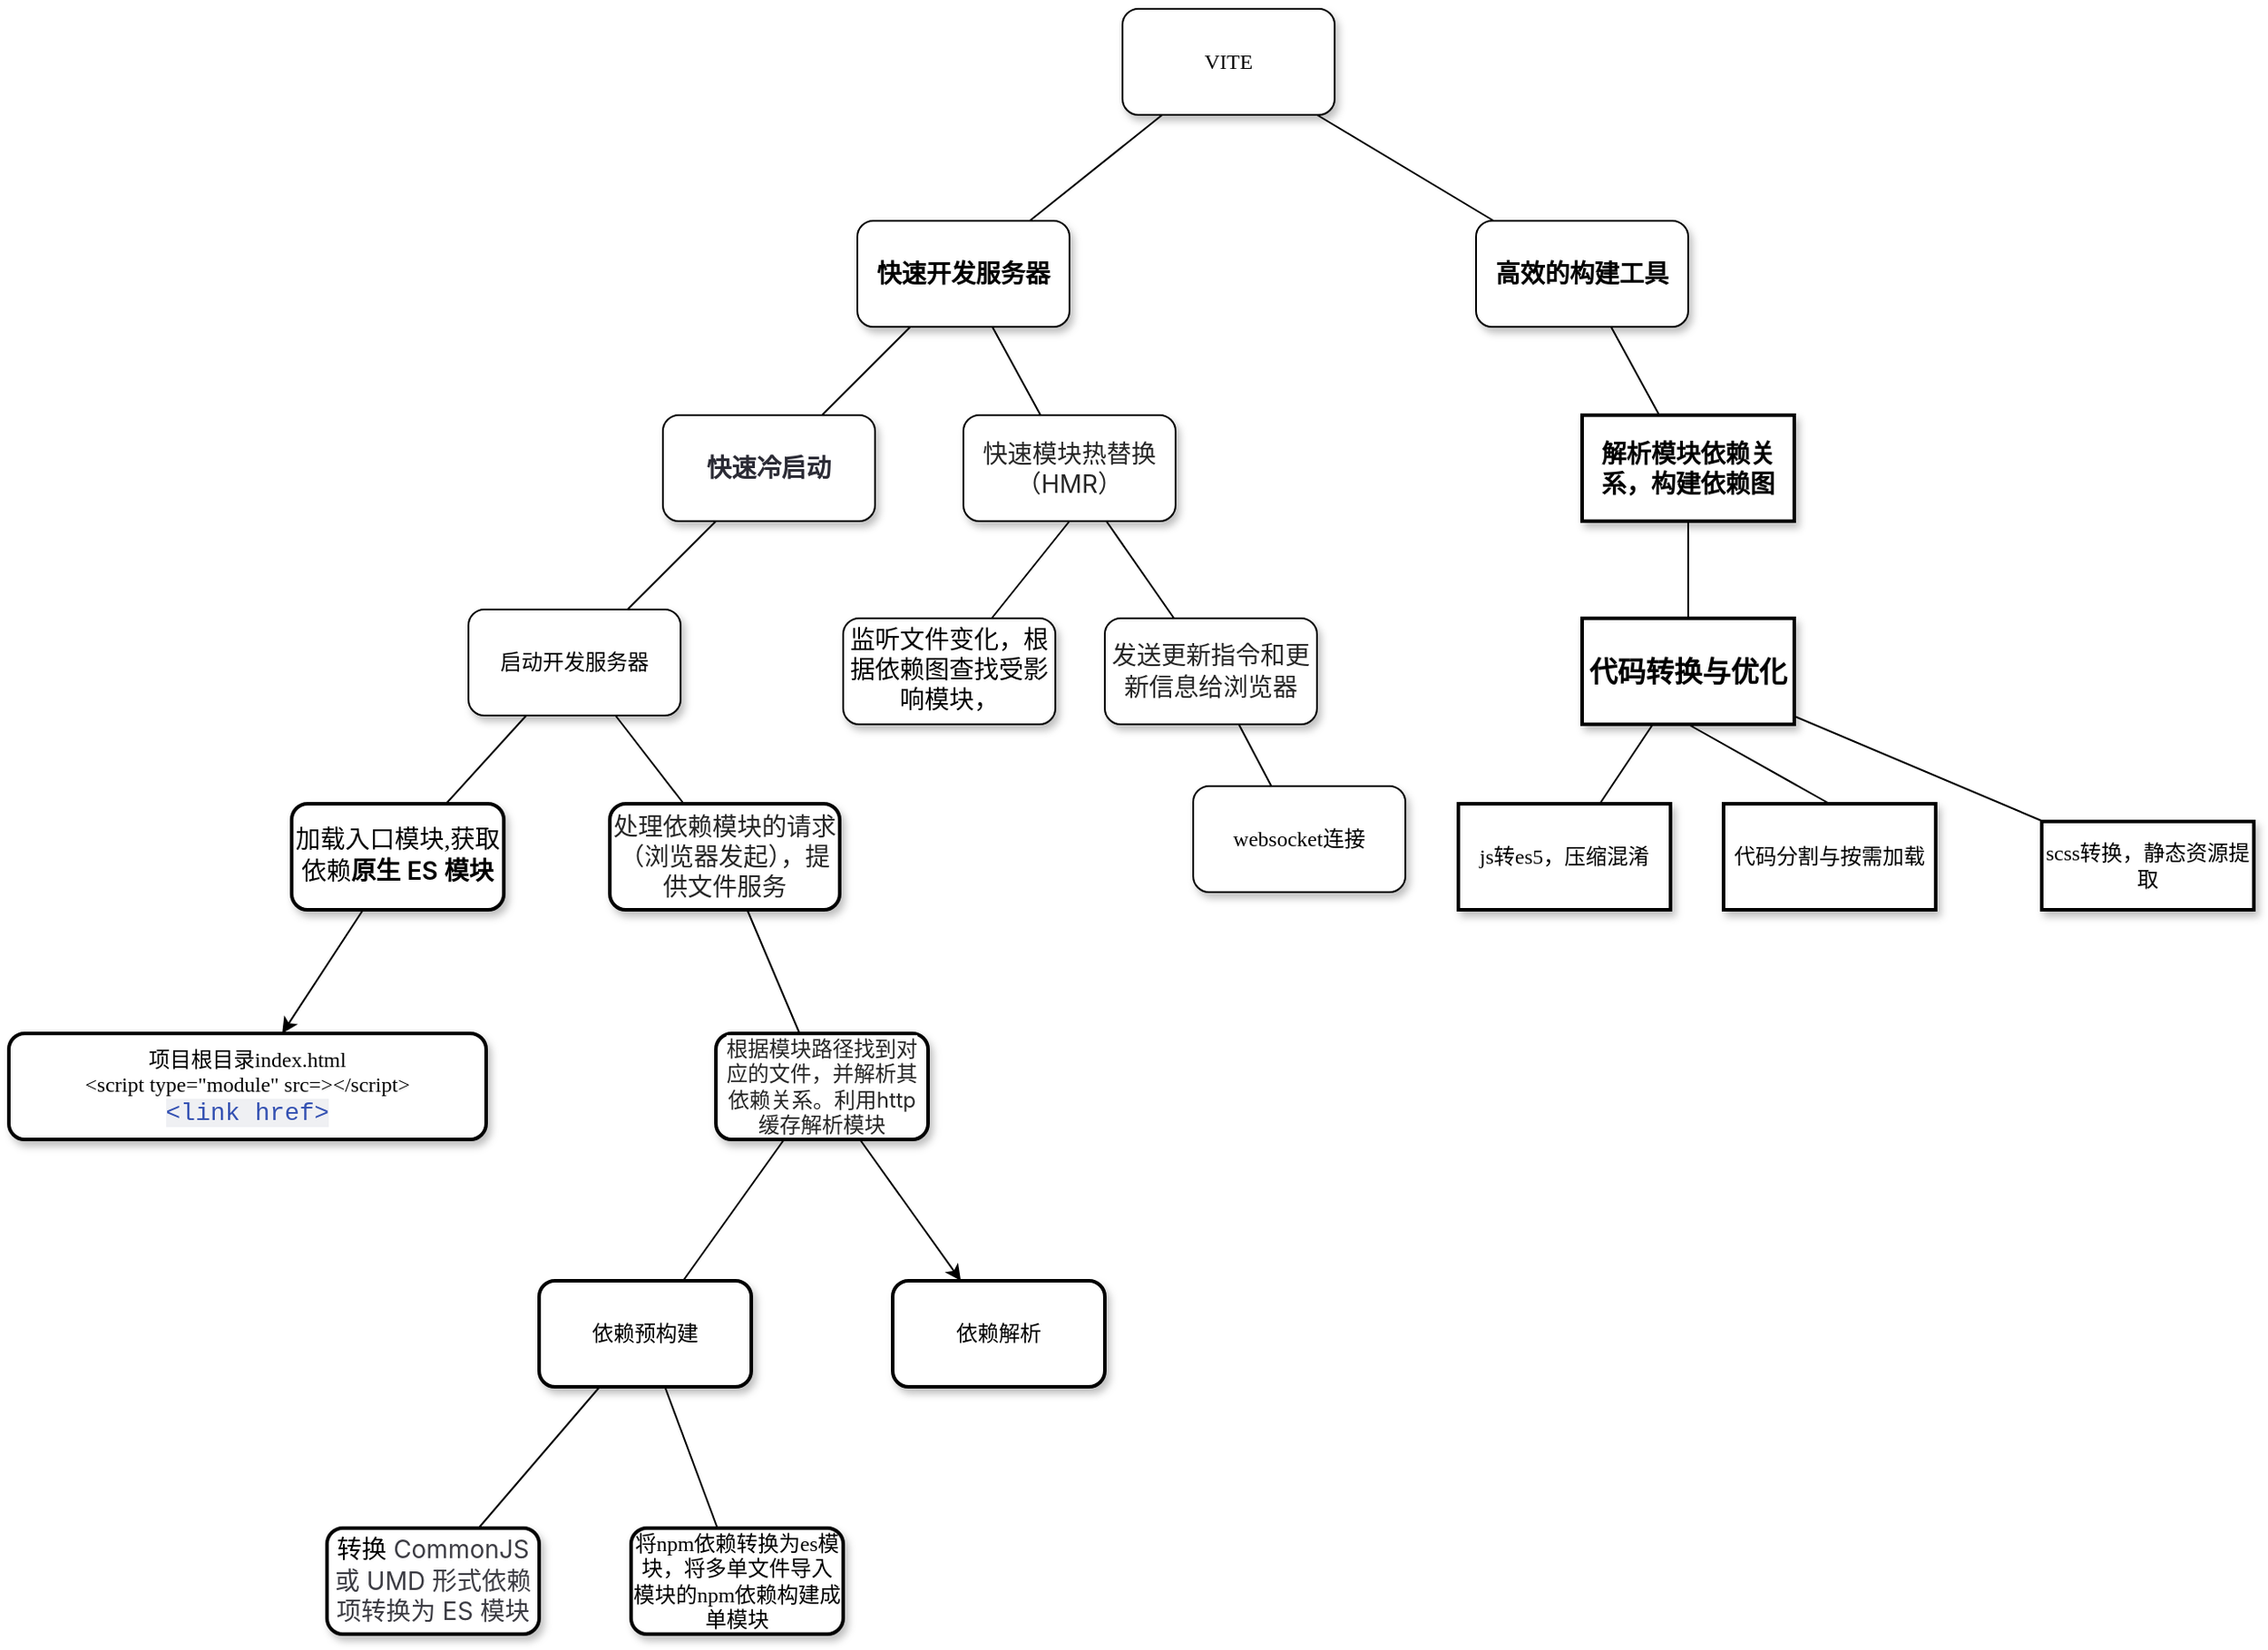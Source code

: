 <mxfile version="24.8.6">
  <diagram name="Page-1" id="10a91c8b-09ff-31b1-d368-03940ed4cc9e">
    <mxGraphModel dx="2256" dy="704" grid="1" gridSize="10" guides="1" tooltips="1" connect="1" arrows="1" fold="1" page="1" pageScale="1" pageWidth="1100" pageHeight="850" background="none" math="0" shadow="0">
      <root>
        <mxCell id="0" />
        <mxCell id="1" parent="0" />
        <mxCell id="62893188c0fa7362-1" value="VITE" style="whiteSpace=wrap;html=1;rounded=1;shadow=1;labelBackgroundColor=none;strokeWidth=1;fontFamily=Verdana;fontSize=12;align=center;" parent="1" vertex="1">
          <mxGeometry x="580" y="50" width="120" height="60" as="geometry" />
        </mxCell>
        <mxCell id="62893188c0fa7362-2" value="&lt;span style=&quot;-webkit-font-smoothing: antialiased; box-sizing: border-box; -webkit-tap-highlight-color: rgba(0, 0, 0, 0); font-weight: 600; color: initial; line-height: var(--md-box-samantha-normal-text-line-height); overflow-anchor: auto; font-family: Inter, -apple-system, &amp;quot;system-ui&amp;quot;, &amp;quot;Segoe UI&amp;quot;, &amp;quot;SF Pro SC&amp;quot;, &amp;quot;SF Pro Display&amp;quot;, &amp;quot;SF Pro Icons&amp;quot;, &amp;quot;PingFang SC&amp;quot;, &amp;quot;Hiragino Sans GB&amp;quot;, &amp;quot;Microsoft YaHei&amp;quot;, &amp;quot;Helvetica Neue&amp;quot;, Helvetica, Arial, sans-serif; text-align: left; background-color: rgb(255, 255, 255);&quot;&gt;&lt;font style=&quot;font-size: 14px;&quot;&gt;快速开发服务器&lt;/font&gt;&lt;/span&gt;" style="whiteSpace=wrap;html=1;rounded=1;shadow=1;labelBackgroundColor=none;strokeWidth=1;fontFamily=Verdana;fontSize=12;align=center;" parent="1" vertex="1">
          <mxGeometry x="430" y="170" width="120" height="60" as="geometry" />
        </mxCell>
        <mxCell id="62893188c0fa7362-3" value="&lt;span style=&quot;-webkit-font-smoothing: antialiased; box-sizing: border-box; -webkit-tap-highlight-color: rgba(0, 0, 0, 0); font-weight: 600; color: initial; line-height: var(--md-box-samantha-normal-text-line-height); overflow-anchor: auto; font-family: Inter, -apple-system, &amp;quot;system-ui&amp;quot;, &amp;quot;Segoe UI&amp;quot;, &amp;quot;SF Pro SC&amp;quot;, &amp;quot;SF Pro Display&amp;quot;, &amp;quot;SF Pro Icons&amp;quot;, &amp;quot;PingFang SC&amp;quot;, &amp;quot;Hiragino Sans GB&amp;quot;, &amp;quot;Microsoft YaHei&amp;quot;, &amp;quot;Helvetica Neue&amp;quot;, Helvetica, Arial, sans-serif; text-align: left; background-color: rgb(255, 255, 255);&quot;&gt;&lt;font style=&quot;font-size: 14px;&quot;&gt;高效的构建工具&lt;/font&gt;&lt;/span&gt;" style="whiteSpace=wrap;html=1;rounded=1;shadow=1;labelBackgroundColor=none;strokeWidth=1;fontFamily=Verdana;fontSize=12;align=center;" parent="1" vertex="1">
          <mxGeometry x="780" y="170" width="120" height="60" as="geometry" />
        </mxCell>
        <mxCell id="62893188c0fa7362-4" value="" style="rounded=0;html=1;labelBackgroundColor=none;startArrow=none;startFill=0;startSize=5;endArrow=none;endFill=0;endSize=5;jettySize=auto;orthogonalLoop=1;strokeWidth=1;fontFamily=Verdana;fontSize=12" parent="1" source="62893188c0fa7362-1" target="62893188c0fa7362-3" edge="1">
          <mxGeometry x="-0.3" y="13" relative="1" as="geometry">
            <mxPoint as="offset" />
          </mxGeometry>
        </mxCell>
        <mxCell id="62893188c0fa7362-5" value="" style="rounded=0;html=1;labelBackgroundColor=none;startArrow=none;startFill=0;startSize=5;endArrow=none;endFill=0;endSize=5;jettySize=auto;orthogonalLoop=1;strokeWidth=1;fontFamily=Verdana;fontSize=12" parent="1" source="62893188c0fa7362-1" target="62893188c0fa7362-2" edge="1">
          <mxGeometry x="-0.353" y="-11" relative="1" as="geometry">
            <mxPoint as="offset" />
          </mxGeometry>
        </mxCell>
        <mxCell id="62893188c0fa7362-8" value="&lt;span style=&quot;--un-rotate: 0; --un-rotate-x: 0; --un-rotate-y: 0; --un-rotate-z: 0; --un-scale-x: 1; --un-scale-y: 1; --un-scale-z: 1; --un-skew-x: 0; --un-skew-y: 0; --un-translate-x: 0; --un-translate-y: 0; --un-translate-z: 0; --un-pan-x: ; --un-pan-y: ; --un-pinch-zoom: ; --un-scroll-snap-strictness: proximity; --un-ordinal: ; --un-slashed-zero: ; --un-numeric-figure: ; --un-numeric-spacing: ; --un-numeric-fraction: ; --un-border-spacing-x: 0; --un-border-spacing-y: 0; --un-ring-offset-shadow: 0 0 transparent; --un-ring-shadow: 0 0 transparent; --un-shadow-inset: ; --un-shadow: 0 0 transparent; --un-ring-inset: ; --un-ring-offset-width: 0px; --un-ring-offset-color: #fff; --un-ring-width: 0px; --un-ring-color: rgba(147,197,253,.5); --un-blur: ; --un-brightness: ; --un-contrast: ; --un-drop-shadow: ; --un-grayscale: ; --un-hue-rotate: ; --un-invert: ; --un-saturate: ; --un-sepia: ; --un-backdrop-blur: ; --un-backdrop-brightness: ; --un-backdrop-contrast: ; --un-backdrop-grayscale: ; --un-backdrop-hue-rotate: ; --un-backdrop-invert: ; --un-backdrop-opacity: ; --un-backdrop-saturate: ; --un-backdrop-sepia: ; box-sizing: border-box; font-weight: 600; color: rgb(44, 44, 54); font-family: -apple-system, &amp;quot;system-ui&amp;quot;, &amp;quot;Segoe UI&amp;quot;, &amp;quot;Noto Sans&amp;quot;, Helvetica, Arial, sans-serif, &amp;quot;Apple Color Emoji&amp;quot;, &amp;quot;Segoe UI Emoji&amp;quot;; letter-spacing: 0.08px; text-align: left; background-color: rgb(255, 255, 255);&quot; data-spm-anchor-id=&quot;5176.281.0.i6.297c5d27ZNSkjN&quot;&gt;&lt;font style=&quot;font-size: 14px;&quot;&gt;快速冷启动&lt;/font&gt;&lt;/span&gt;" style="whiteSpace=wrap;html=1;rounded=1;shadow=1;labelBackgroundColor=none;strokeWidth=1;fontFamily=Verdana;fontSize=12;align=center;" parent="1" vertex="1">
          <mxGeometry x="320" y="280" width="120" height="60" as="geometry" />
        </mxCell>
        <mxCell id="yHctsX7cKEwODxLjcGEp-7" style="rounded=0;orthogonalLoop=1;jettySize=auto;html=1;exitX=0.5;exitY=1;exitDx=0;exitDy=0;endArrow=none;endFill=0;" parent="1" source="62893188c0fa7362-9" target="yHctsX7cKEwODxLjcGEp-3" edge="1">
          <mxGeometry relative="1" as="geometry" />
        </mxCell>
        <mxCell id="yHctsX7cKEwODxLjcGEp-11" value="" style="rounded=0;orthogonalLoop=1;jettySize=auto;html=1;endArrow=none;endFill=0;" parent="1" source="62893188c0fa7362-9" target="yHctsX7cKEwODxLjcGEp-10" edge="1">
          <mxGeometry relative="1" as="geometry" />
        </mxCell>
        <mxCell id="62893188c0fa7362-9" value="&lt;span style=&quot;color: rgba(0, 0, 0, 0.85); font-family: Inter, -apple-system, &amp;quot;system-ui&amp;quot;, &amp;quot;Segoe UI&amp;quot;, &amp;quot;SF Pro SC&amp;quot;, &amp;quot;SF Pro Display&amp;quot;, &amp;quot;SF Pro Icons&amp;quot;, &amp;quot;PingFang SC&amp;quot;, &amp;quot;Hiragino Sans GB&amp;quot;, &amp;quot;Microsoft YaHei&amp;quot;, &amp;quot;Helvetica Neue&amp;quot;, Helvetica, Arial, sans-serif; text-align: left; background-color: rgb(255, 255, 255);&quot;&gt;&lt;font style=&quot;font-size: 14px;&quot;&gt;快速模块热替换（HMR）&lt;/font&gt;&lt;/span&gt;" style="whiteSpace=wrap;html=1;rounded=1;shadow=1;labelBackgroundColor=none;strokeWidth=1;fontFamily=Verdana;fontSize=12;align=center;" parent="1" vertex="1">
          <mxGeometry x="490" y="280" width="120" height="60" as="geometry" />
        </mxCell>
        <mxCell id="yHctsX7cKEwODxLjcGEp-15" value="" style="rounded=0;orthogonalLoop=1;jettySize=auto;html=1;endArrow=none;endFill=0;" parent="1" source="62893188c0fa7362-10" target="yHctsX7cKEwODxLjcGEp-14" edge="1">
          <mxGeometry relative="1" as="geometry" />
        </mxCell>
        <mxCell id="62893188c0fa7362-10" value="&lt;span style=&quot;-webkit-font-smoothing: antialiased; box-sizing: border-box; -webkit-tap-highlight-color: rgba(0, 0, 0, 0); font-weight: 600; color: initial; line-height: var(--md-box-samantha-normal-text-line-height); overflow-anchor: auto; font-family: Inter, -apple-system, &amp;quot;system-ui&amp;quot;, &amp;quot;Segoe UI&amp;quot;, &amp;quot;SF Pro SC&amp;quot;, &amp;quot;SF Pro Display&amp;quot;, &amp;quot;SF Pro Icons&amp;quot;, &amp;quot;PingFang SC&amp;quot;, &amp;quot;Hiragino Sans GB&amp;quot;, &amp;quot;Microsoft YaHei&amp;quot;, &amp;quot;Helvetica Neue&amp;quot;, Helvetica, Arial, sans-serif; text-align: left; background-color: rgb(255, 255, 255);&quot;&gt;&lt;font style=&quot;font-size: 14px;&quot;&gt;解析模块依赖关系，构建依赖图&lt;/font&gt;&lt;/span&gt;" style="whiteSpace=wrap;html=1;rounded=0;shadow=1;labelBackgroundColor=none;strokeWidth=2;fontFamily=Verdana;fontSize=12;align=center;" parent="1" vertex="1">
          <mxGeometry x="840" y="280" width="120" height="60" as="geometry" />
        </mxCell>
        <mxCell id="62893188c0fa7362-12" value="&lt;span&gt;启动开发服务器&lt;/span&gt;" style="whiteSpace=wrap;html=1;rounded=1;shadow=1;labelBackgroundColor=none;strokeWidth=1;fontFamily=Verdana;fontSize=12;align=center;" parent="1" vertex="1">
          <mxGeometry x="210" y="390" width="120" height="60" as="geometry" />
        </mxCell>
        <mxCell id="62893188c0fa7362-14" value="" style="rounded=0;html=1;labelBackgroundColor=none;startArrow=none;startFill=0;startSize=5;endArrow=none;endFill=0;endSize=5;jettySize=auto;orthogonalLoop=1;strokeWidth=1;fontFamily=Verdana;fontSize=12" parent="1" source="62893188c0fa7362-2" target="62893188c0fa7362-8" edge="1">
          <mxGeometry x="-0.2" y="-14" relative="1" as="geometry">
            <mxPoint as="offset" />
          </mxGeometry>
        </mxCell>
        <mxCell id="62893188c0fa7362-15" value="" style="rounded=0;html=1;labelBackgroundColor=none;startArrow=none;startFill=0;startSize=5;endArrow=none;endFill=0;endSize=5;jettySize=auto;orthogonalLoop=1;strokeWidth=1;fontFamily=Verdana;fontSize=12" parent="1" source="62893188c0fa7362-2" target="62893188c0fa7362-9" edge="1">
          <mxGeometry x="-0.2" y="14" relative="1" as="geometry">
            <mxPoint as="offset" />
          </mxGeometry>
        </mxCell>
        <mxCell id="62893188c0fa7362-16" value="" style="rounded=0;html=1;labelBackgroundColor=none;startArrow=none;startFill=0;startSize=5;endArrow=none;endFill=0;endSize=5;jettySize=auto;orthogonalLoop=1;strokeWidth=1;fontFamily=Verdana;fontSize=12" parent="1" source="62893188c0fa7362-3" target="62893188c0fa7362-10" edge="1">
          <mxGeometry x="-0.261" y="-13" relative="1" as="geometry">
            <mxPoint as="offset" />
          </mxGeometry>
        </mxCell>
        <mxCell id="62893188c0fa7362-18" value="" style="rounded=0;html=1;labelBackgroundColor=none;startArrow=none;startFill=0;startSize=5;endArrow=none;endFill=0;endSize=5;jettySize=auto;orthogonalLoop=1;strokeWidth=1;fontFamily=Verdana;fontSize=12" parent="1" source="62893188c0fa7362-8" target="62893188c0fa7362-12" edge="1">
          <mxGeometry x="-0.217" y="-14" relative="1" as="geometry">
            <mxPoint as="offset" />
          </mxGeometry>
        </mxCell>
        <mxCell id="5Hu--Ve8GHNzu-1RMvdn-2" value="" style="rounded=0;orthogonalLoop=1;jettySize=auto;html=1;" edge="1" parent="1" source="62893188c0fa7362-20" target="5Hu--Ve8GHNzu-1RMvdn-1">
          <mxGeometry relative="1" as="geometry" />
        </mxCell>
        <mxCell id="62893188c0fa7362-20" value="&lt;font style=&quot;font-size: 14px;&quot;&gt;加载入口模块,获取依赖&lt;span style=&quot;-webkit-font-smoothing: antialiased; box-sizing: border-box; -webkit-tap-highlight-color: rgba(0, 0, 0, 0); font-weight: 600; color: initial; line-height: var(--md-box-samantha-normal-text-line-height); overflow-anchor: auto; font-family: Inter, -apple-system, &amp;quot;system-ui&amp;quot;, &amp;quot;Segoe UI&amp;quot;, &amp;quot;SF Pro SC&amp;quot;, &amp;quot;SF Pro Display&amp;quot;, &amp;quot;SF Pro Icons&amp;quot;, &amp;quot;PingFang SC&amp;quot;, &amp;quot;Hiragino Sans GB&amp;quot;, &amp;quot;Microsoft YaHei&amp;quot;, &amp;quot;Helvetica Neue&amp;quot;, Helvetica, Arial, sans-serif; text-align: left; background-color: rgb(255, 255, 255);&quot;&gt;原生 ES 模块&lt;/span&gt;&lt;/font&gt;" style="whiteSpace=wrap;html=1;rounded=1;shadow=1;labelBackgroundColor=none;strokeWidth=2;fontFamily=Verdana;fontSize=12;align=center;" parent="1" vertex="1">
          <mxGeometry x="110" y="500" width="120" height="60" as="geometry" />
        </mxCell>
        <mxCell id="yHctsX7cKEwODxLjcGEp-2" value="" style="rounded=0;orthogonalLoop=1;jettySize=auto;html=1;endArrow=none;endFill=0;" parent="1" source="62893188c0fa7362-21" target="yHctsX7cKEwODxLjcGEp-1" edge="1">
          <mxGeometry relative="1" as="geometry" />
        </mxCell>
        <mxCell id="62893188c0fa7362-21" value="&lt;span style=&quot;color: rgba(0, 0, 0, 0.85); font-family: Inter, -apple-system, &amp;quot;system-ui&amp;quot;, &amp;quot;Segoe UI&amp;quot;, &amp;quot;SF Pro SC&amp;quot;, &amp;quot;SF Pro Display&amp;quot;, &amp;quot;SF Pro Icons&amp;quot;, &amp;quot;PingFang SC&amp;quot;, &amp;quot;Hiragino Sans GB&amp;quot;, &amp;quot;Microsoft YaHei&amp;quot;, &amp;quot;Helvetica Neue&amp;quot;, Helvetica, Arial, sans-serif; text-align: left; background-color: rgb(255, 255, 255);&quot;&gt;&lt;font style=&quot;font-size: 14px;&quot;&gt;处理依赖模块的请求（浏览器发起），提供文件服务&lt;/font&gt;&lt;/span&gt;" style="whiteSpace=wrap;html=1;rounded=1;shadow=1;labelBackgroundColor=none;strokeWidth=2;fontFamily=Verdana;fontSize=12;align=center;" parent="1" vertex="1">
          <mxGeometry x="290" y="500" width="130" height="60" as="geometry" />
        </mxCell>
        <mxCell id="62893188c0fa7362-24" value="" style="rounded=0;html=1;labelBackgroundColor=none;startArrow=none;startFill=0;startSize=5;endArrow=none;endFill=0;endSize=5;jettySize=auto;orthogonalLoop=1;strokeWidth=1;fontFamily=Verdana;fontSize=12" parent="1" source="62893188c0fa7362-12" target="62893188c0fa7362-20" edge="1">
          <mxGeometry x="0.137" y="-16" relative="1" as="geometry">
            <mxPoint as="offset" />
          </mxGeometry>
        </mxCell>
        <mxCell id="62893188c0fa7362-25" value="" style="rounded=0;html=1;labelBackgroundColor=none;startArrow=none;startFill=0;startSize=5;endArrow=none;endFill=0;endSize=5;jettySize=auto;orthogonalLoop=1;strokeWidth=1;fontFamily=Verdana;fontSize=12" parent="1" source="62893188c0fa7362-12" target="62893188c0fa7362-21" edge="1">
          <mxGeometry x="0.137" y="16" relative="1" as="geometry">
            <mxPoint as="offset" />
          </mxGeometry>
        </mxCell>
        <mxCell id="5Hu--Ve8GHNzu-1RMvdn-4" value="" style="rounded=0;orthogonalLoop=1;jettySize=auto;html=1;endArrow=none;endFill=0;" edge="1" parent="1" source="yHctsX7cKEwODxLjcGEp-1" target="5Hu--Ve8GHNzu-1RMvdn-3">
          <mxGeometry relative="1" as="geometry" />
        </mxCell>
        <mxCell id="5Hu--Ve8GHNzu-1RMvdn-6" value="" style="rounded=0;orthogonalLoop=1;jettySize=auto;html=1;" edge="1" parent="1" source="yHctsX7cKEwODxLjcGEp-1" target="5Hu--Ve8GHNzu-1RMvdn-5">
          <mxGeometry relative="1" as="geometry" />
        </mxCell>
        <mxCell id="yHctsX7cKEwODxLjcGEp-1" value="&lt;span style=&quot;color: rgba(0, 0, 0, 0.85); font-family: Inter, -apple-system, &amp;quot;system-ui&amp;quot;, &amp;quot;Segoe UI&amp;quot;, &amp;quot;SF Pro SC&amp;quot;, &amp;quot;SF Pro Display&amp;quot;, &amp;quot;SF Pro Icons&amp;quot;, &amp;quot;PingFang SC&amp;quot;, &amp;quot;Hiragino Sans GB&amp;quot;, &amp;quot;Microsoft YaHei&amp;quot;, &amp;quot;Helvetica Neue&amp;quot;, Helvetica, Arial, sans-serif; text-align: left; background-color: rgb(255, 255, 255);&quot;&gt;&lt;font style=&quot;font-size: 12px;&quot;&gt;根据模块路径找到对应的文件，并解析其依赖关系。利用http缓存解析模块&lt;/font&gt;&lt;/span&gt;" style="whiteSpace=wrap;html=1;fontFamily=Verdana;rounded=1;shadow=1;labelBackgroundColor=none;strokeWidth=2;" parent="1" vertex="1">
          <mxGeometry x="350" y="630" width="120" height="60" as="geometry" />
        </mxCell>
        <mxCell id="yHctsX7cKEwODxLjcGEp-3" value="&lt;font style=&quot;font-size: 14px;&quot;&gt;监听文件变化，根据依赖图查找受影响模块，&lt;/font&gt;" style="whiteSpace=wrap;html=1;fontFamily=Verdana;rounded=1;shadow=1;labelBackgroundColor=none;strokeWidth=1;" parent="1" vertex="1">
          <mxGeometry x="422" y="395" width="120" height="60" as="geometry" />
        </mxCell>
        <mxCell id="yHctsX7cKEwODxLjcGEp-13" value="" style="rounded=0;orthogonalLoop=1;jettySize=auto;html=1;endArrow=none;endFill=0;" parent="1" source="yHctsX7cKEwODxLjcGEp-10" target="yHctsX7cKEwODxLjcGEp-12" edge="1">
          <mxGeometry relative="1" as="geometry" />
        </mxCell>
        <mxCell id="yHctsX7cKEwODxLjcGEp-10" value="&lt;font style=&quot;font-size: 14px;&quot;&gt;&lt;span style=&quot;color: rgba(0, 0, 0, 0.85); font-family: Inter, -apple-system, &amp;quot;system-ui&amp;quot;, &amp;quot;Segoe UI&amp;quot;, &amp;quot;SF Pro SC&amp;quot;, &amp;quot;SF Pro Display&amp;quot;, &amp;quot;SF Pro Icons&amp;quot;, &amp;quot;PingFang SC&amp;quot;, &amp;quot;Hiragino Sans GB&amp;quot;, &amp;quot;Microsoft YaHei&amp;quot;, &amp;quot;Helvetica Neue&amp;quot;, Helvetica, Arial, sans-serif; text-align: left; background-color: rgb(255, 255, 255);&quot;&gt;发送更新指令和更新信息给浏览器&lt;/span&gt;&lt;/font&gt;" style="whiteSpace=wrap;html=1;fontFamily=Verdana;rounded=1;shadow=1;labelBackgroundColor=none;strokeWidth=1;" parent="1" vertex="1">
          <mxGeometry x="570" y="395" width="120" height="60" as="geometry" />
        </mxCell>
        <mxCell id="yHctsX7cKEwODxLjcGEp-12" value="websocket连接" style="whiteSpace=wrap;html=1;fontFamily=Verdana;rounded=1;shadow=1;labelBackgroundColor=none;strokeWidth=1;" parent="1" vertex="1">
          <mxGeometry x="620" y="490" width="120" height="60" as="geometry" />
        </mxCell>
        <mxCell id="yHctsX7cKEwODxLjcGEp-18" value="" style="rounded=0;orthogonalLoop=1;jettySize=auto;html=1;endArrow=none;endFill=0;" parent="1" source="yHctsX7cKEwODxLjcGEp-14" target="yHctsX7cKEwODxLjcGEp-16" edge="1">
          <mxGeometry relative="1" as="geometry" />
        </mxCell>
        <mxCell id="yHctsX7cKEwODxLjcGEp-22" value="" style="rounded=0;orthogonalLoop=1;jettySize=auto;html=1;endArrow=none;endFill=0;" parent="1" source="yHctsX7cKEwODxLjcGEp-14" target="yHctsX7cKEwODxLjcGEp-21" edge="1">
          <mxGeometry relative="1" as="geometry" />
        </mxCell>
        <mxCell id="yHctsX7cKEwODxLjcGEp-26" style="rounded=0;orthogonalLoop=1;jettySize=auto;html=1;exitX=0.5;exitY=1;exitDx=0;exitDy=0;entryX=0.5;entryY=0;entryDx=0;entryDy=0;endArrow=none;endFill=0;" parent="1" source="yHctsX7cKEwODxLjcGEp-14" target="yHctsX7cKEwODxLjcGEp-23" edge="1">
          <mxGeometry relative="1" as="geometry" />
        </mxCell>
        <mxCell id="yHctsX7cKEwODxLjcGEp-14" value="&lt;span style=&quot;-webkit-font-smoothing: antialiased; box-sizing: border-box; -webkit-tap-highlight-color: rgba(0, 0, 0, 0); font-weight: 600; color: initial; font-size: 16px; line-height: var(--md-box-samantha-normal-text-line-height); overflow-anchor: auto; font-family: Inter, -apple-system, &amp;quot;system-ui&amp;quot;, &amp;quot;Segoe UI&amp;quot;, &amp;quot;SF Pro SC&amp;quot;, &amp;quot;SF Pro Display&amp;quot;, &amp;quot;SF Pro Icons&amp;quot;, &amp;quot;PingFang SC&amp;quot;, &amp;quot;Hiragino Sans GB&amp;quot;, &amp;quot;Microsoft YaHei&amp;quot;, &amp;quot;Helvetica Neue&amp;quot;, Helvetica, Arial, sans-serif; text-align: left; background-color: rgb(255, 255, 255);&quot;&gt;代码转换与优化&lt;/span&gt;" style="whiteSpace=wrap;html=1;fontFamily=Verdana;rounded=0;shadow=1;labelBackgroundColor=none;strokeWidth=2;" parent="1" vertex="1">
          <mxGeometry x="840" y="395" width="120" height="60" as="geometry" />
        </mxCell>
        <mxCell id="yHctsX7cKEwODxLjcGEp-16" value="js转es5，压缩混淆" style="whiteSpace=wrap;html=1;fontFamily=Verdana;rounded=0;shadow=1;labelBackgroundColor=none;strokeWidth=2;" parent="1" vertex="1">
          <mxGeometry x="770" y="500" width="120" height="60" as="geometry" />
        </mxCell>
        <mxCell id="yHctsX7cKEwODxLjcGEp-21" value="scss转换，静态资源提取" style="whiteSpace=wrap;html=1;fontFamily=Verdana;rounded=0;shadow=1;labelBackgroundColor=none;strokeWidth=2;" parent="1" vertex="1">
          <mxGeometry x="1100" y="510" width="120" height="50" as="geometry" />
        </mxCell>
        <mxCell id="yHctsX7cKEwODxLjcGEp-23" value="代码分割与按需加载" style="whiteSpace=wrap;html=1;fontFamily=Verdana;rounded=0;shadow=1;labelBackgroundColor=none;strokeWidth=2;" parent="1" vertex="1">
          <mxGeometry x="920" y="500" width="120" height="60" as="geometry" />
        </mxCell>
        <mxCell id="5Hu--Ve8GHNzu-1RMvdn-1" value="项目根目录index.html&lt;div&gt;&amp;lt;script type=&quot;module&quot; src=&amp;gt;&amp;lt;/script&amp;gt;&lt;/div&gt;&lt;div&gt;&lt;span style=&quot;color: rgb(52, 81, 178); font-family: ui-monospace, Menlo, Monaco, Consolas, &amp;quot;Liberation Mono&amp;quot;, &amp;quot;Courier New&amp;quot;, monospace; font-size: 14px; text-align: start; background-color: rgba(142, 150, 170, 0.14);&quot;&gt;&amp;lt;link href&amp;gt;&lt;/span&gt;&lt;/div&gt;" style="whiteSpace=wrap;html=1;fontFamily=Verdana;rounded=1;shadow=1;labelBackgroundColor=none;strokeWidth=2;" vertex="1" parent="1">
          <mxGeometry x="-50" y="630" width="270" height="60" as="geometry" />
        </mxCell>
        <mxCell id="5Hu--Ve8GHNzu-1RMvdn-8" value="" style="rounded=0;orthogonalLoop=1;jettySize=auto;html=1;endArrow=none;endFill=0;" edge="1" parent="1" source="5Hu--Ve8GHNzu-1RMvdn-3" target="5Hu--Ve8GHNzu-1RMvdn-7">
          <mxGeometry relative="1" as="geometry" />
        </mxCell>
        <mxCell id="5Hu--Ve8GHNzu-1RMvdn-10" value="" style="rounded=0;orthogonalLoop=1;jettySize=auto;html=1;endArrow=none;endFill=0;" edge="1" parent="1" source="5Hu--Ve8GHNzu-1RMvdn-3" target="5Hu--Ve8GHNzu-1RMvdn-9">
          <mxGeometry relative="1" as="geometry" />
        </mxCell>
        <mxCell id="5Hu--Ve8GHNzu-1RMvdn-3" value="依赖预构建" style="whiteSpace=wrap;html=1;fontFamily=Verdana;rounded=1;shadow=1;labelBackgroundColor=none;strokeWidth=2;" vertex="1" parent="1">
          <mxGeometry x="250" y="770" width="120" height="60" as="geometry" />
        </mxCell>
        <mxCell id="5Hu--Ve8GHNzu-1RMvdn-5" value="依赖解析" style="whiteSpace=wrap;html=1;fontFamily=Verdana;rounded=1;shadow=1;labelBackgroundColor=none;strokeWidth=2;" vertex="1" parent="1">
          <mxGeometry x="450" y="770" width="120" height="60" as="geometry" />
        </mxCell>
        <mxCell id="5Hu--Ve8GHNzu-1RMvdn-7" value="转换&lt;span style=&quot;color: rgb(60, 60, 67); font-family: &amp;quot;Punctuation SC&amp;quot;, Inter, ui-sans-serif, system-ui, sans-serif, &amp;quot;Apple Color Emoji&amp;quot;, &amp;quot;Segoe UI Emoji&amp;quot;, &amp;quot;Segoe UI Symbol&amp;quot;, &amp;quot;Noto Color Emoji&amp;quot;; font-size: 14px; text-align: left; background-color: rgb(255, 255, 255);&quot;&gt;&amp;nbsp;CommonJS 或 UMD 形式依赖项转换为 ES 模块&lt;/span&gt;" style="whiteSpace=wrap;html=1;fontFamily=Verdana;rounded=1;shadow=1;labelBackgroundColor=none;strokeWidth=2;fontSize=14;" vertex="1" parent="1">
          <mxGeometry x="130" y="910" width="120" height="60" as="geometry" />
        </mxCell>
        <mxCell id="5Hu--Ve8GHNzu-1RMvdn-9" value="将npm依赖转换为es模块，将多单文件导入模块的npm依赖构建成单模块" style="whiteSpace=wrap;html=1;fontFamily=Verdana;rounded=1;shadow=1;labelBackgroundColor=none;strokeWidth=2;" vertex="1" parent="1">
          <mxGeometry x="302" y="910" width="120" height="60" as="geometry" />
        </mxCell>
      </root>
    </mxGraphModel>
  </diagram>
</mxfile>
